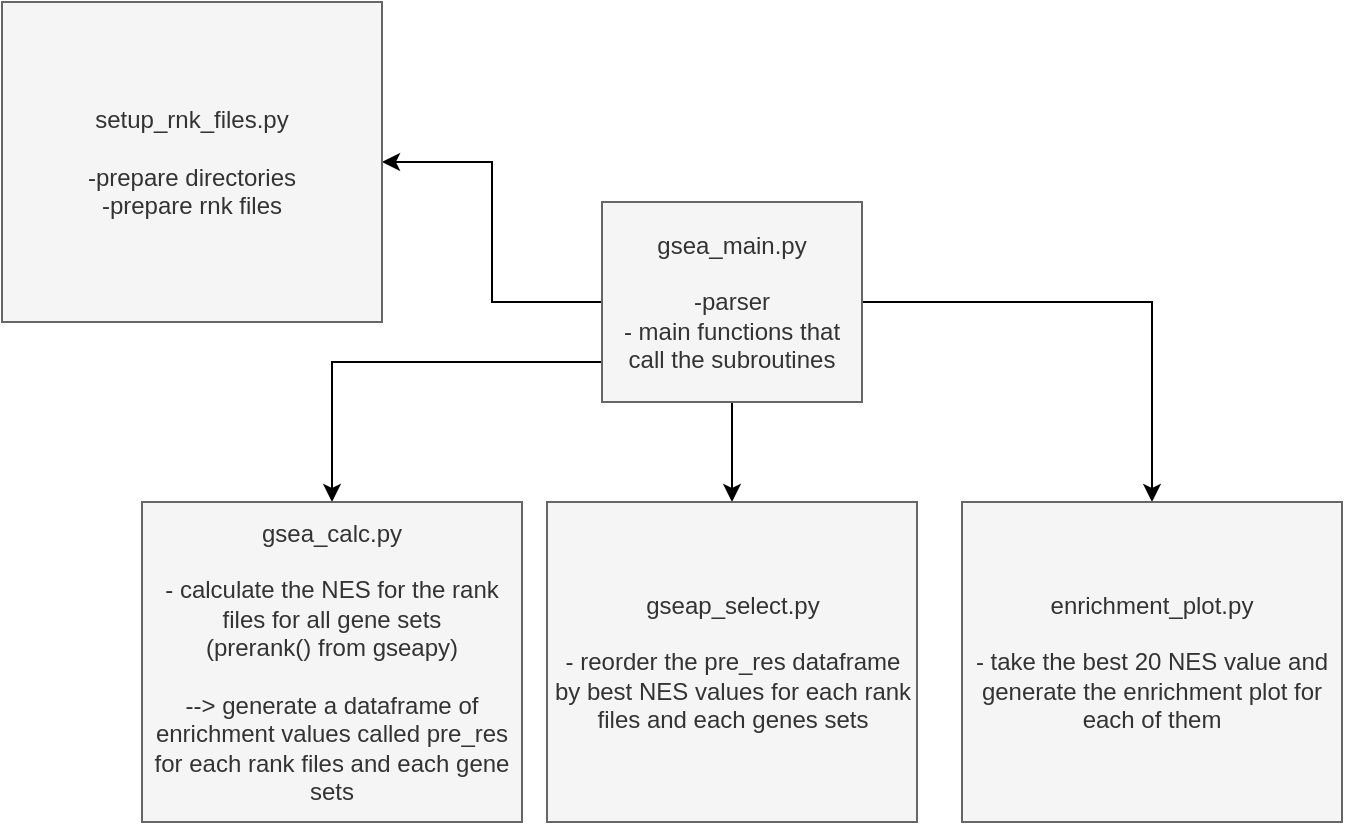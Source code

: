 <mxfile version="15.8.0" type="github">
  <diagram id="WOldtQZ7vfpcK4dOyafj" name="Page-1">
    <mxGraphModel dx="1422" dy="2014" grid="1" gridSize="10" guides="1" tooltips="1" connect="1" arrows="1" fold="1" page="1" pageScale="1" pageWidth="850" pageHeight="1100" math="0" shadow="0">
      <root>
        <mxCell id="0" />
        <mxCell id="1" parent="0" />
        <mxCell id="XJSGAKonJKHo_-erPBdd-1" value="" style="edgeStyle=orthogonalEdgeStyle;rounded=0;orthogonalLoop=1;jettySize=auto;html=1;" parent="1" source="XJSGAKonJKHo_-erPBdd-4" target="XJSGAKonJKHo_-erPBdd-5" edge="1">
          <mxGeometry relative="1" as="geometry">
            <Array as="points">
              <mxPoint x="205" y="110" />
            </Array>
          </mxGeometry>
        </mxCell>
        <mxCell id="XJSGAKonJKHo_-erPBdd-2" value="" style="edgeStyle=orthogonalEdgeStyle;rounded=0;orthogonalLoop=1;jettySize=auto;html=1;" parent="1" source="XJSGAKonJKHo_-erPBdd-4" target="XJSGAKonJKHo_-erPBdd-6" edge="1">
          <mxGeometry relative="1" as="geometry" />
        </mxCell>
        <mxCell id="XJSGAKonJKHo_-erPBdd-3" value="" style="edgeStyle=orthogonalEdgeStyle;rounded=0;orthogonalLoop=1;jettySize=auto;html=1;" parent="1" source="XJSGAKonJKHo_-erPBdd-4" target="XJSGAKonJKHo_-erPBdd-7" edge="1">
          <mxGeometry relative="1" as="geometry" />
        </mxCell>
        <mxCell id="9fcCoiOB3u7c9ERSo8vJ-2" value="" style="edgeStyle=orthogonalEdgeStyle;rounded=0;orthogonalLoop=1;jettySize=auto;html=1;" edge="1" parent="1" source="XJSGAKonJKHo_-erPBdd-4" target="9fcCoiOB3u7c9ERSo8vJ-1">
          <mxGeometry relative="1" as="geometry" />
        </mxCell>
        <mxCell id="XJSGAKonJKHo_-erPBdd-4" value="gsea_main.py&lt;br&gt;&lt;br&gt;-parser&lt;br&gt;- main functions that call the subroutines" style="rounded=0;whiteSpace=wrap;html=1;fillColor=#f5f5f5;fontColor=#333333;strokeColor=#666666;" parent="1" vertex="1">
          <mxGeometry x="340" y="30" width="130" height="100" as="geometry" />
        </mxCell>
        <mxCell id="XJSGAKonJKHo_-erPBdd-5" value="gsea_calc.py&lt;br&gt;&lt;br&gt;- calculate the NES for the rank files for all gene sets&lt;br&gt;(prerank() from gseapy)&lt;br&gt;&lt;br&gt;--&amp;gt; generate a dataframe of enrichment values called pre_res for each rank files and each gene sets" style="rounded=0;whiteSpace=wrap;html=1;fillColor=#f5f5f5;fontColor=#333333;strokeColor=#666666;" parent="1" vertex="1">
          <mxGeometry x="110" y="180" width="190" height="160" as="geometry" />
        </mxCell>
        <mxCell id="XJSGAKonJKHo_-erPBdd-6" value="gseap_select.py&lt;br&gt;&lt;br&gt;- reorder the pre_res dataframe by best NES values for each rank files and each genes sets" style="rounded=0;whiteSpace=wrap;html=1;fillColor=#f5f5f5;fontColor=#333333;strokeColor=#666666;" parent="1" vertex="1">
          <mxGeometry x="312.5" y="180" width="185" height="160" as="geometry" />
        </mxCell>
        <mxCell id="XJSGAKonJKHo_-erPBdd-7" value="enrichment_plot.py&lt;br&gt;&lt;br&gt;- take the best 20 NES value and generate the enrichment plot for each of them" style="rounded=0;whiteSpace=wrap;html=1;fillColor=#f5f5f5;fontColor=#333333;strokeColor=#666666;" parent="1" vertex="1">
          <mxGeometry x="520" y="180" width="190" height="160" as="geometry" />
        </mxCell>
        <mxCell id="9fcCoiOB3u7c9ERSo8vJ-1" value="setup_rnk_files.py&lt;br&gt;&lt;br&gt;-prepare directories&lt;br&gt;-prepare rnk files" style="rounded=0;whiteSpace=wrap;html=1;fillColor=#f5f5f5;fontColor=#333333;strokeColor=#666666;" vertex="1" parent="1">
          <mxGeometry x="40" y="-70" width="190" height="160" as="geometry" />
        </mxCell>
      </root>
    </mxGraphModel>
  </diagram>
</mxfile>
